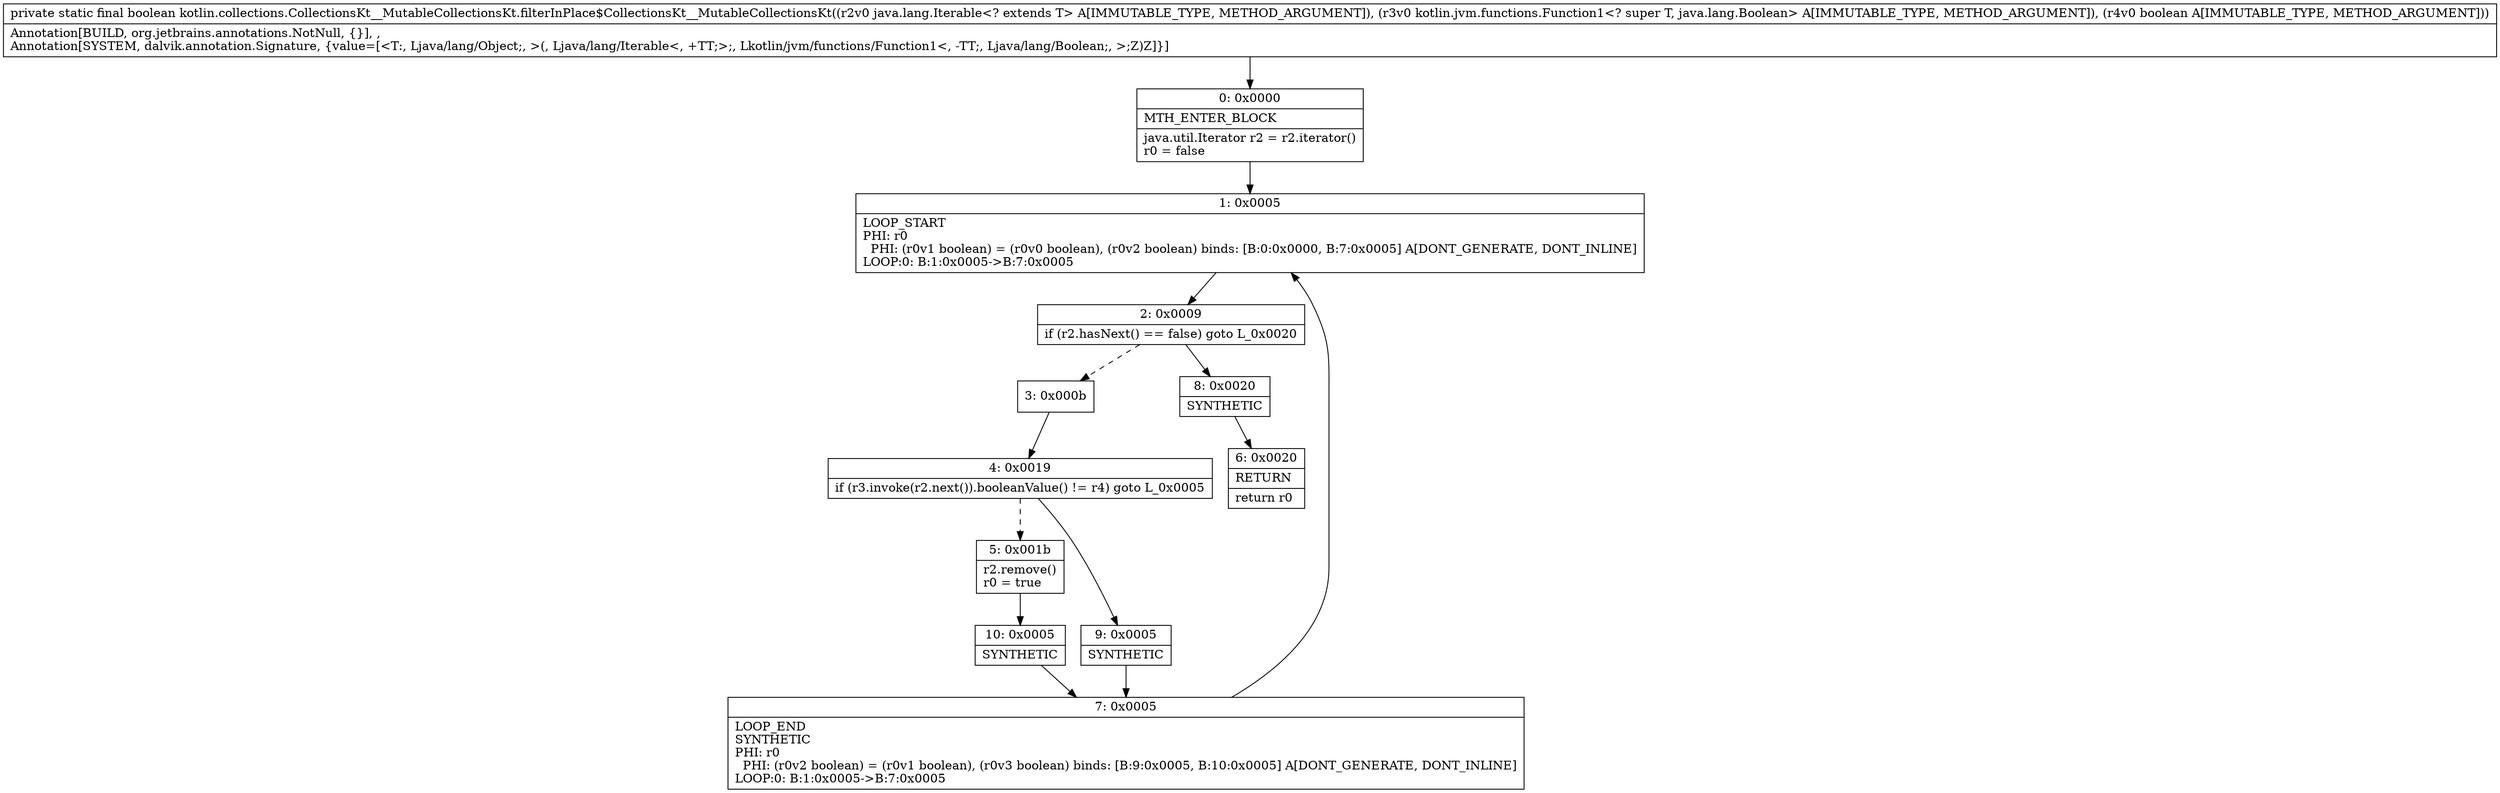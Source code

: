 digraph "CFG forkotlin.collections.CollectionsKt__MutableCollectionsKt.filterInPlace$CollectionsKt__MutableCollectionsKt(Ljava\/lang\/Iterable;Lkotlin\/jvm\/functions\/Function1;Z)Z" {
Node_0 [shape=record,label="{0\:\ 0x0000|MTH_ENTER_BLOCK\l|java.util.Iterator r2 = r2.iterator()\lr0 = false\l}"];
Node_1 [shape=record,label="{1\:\ 0x0005|LOOP_START\lPHI: r0 \l  PHI: (r0v1 boolean) = (r0v0 boolean), (r0v2 boolean) binds: [B:0:0x0000, B:7:0x0005] A[DONT_GENERATE, DONT_INLINE]\lLOOP:0: B:1:0x0005\-\>B:7:0x0005\l}"];
Node_2 [shape=record,label="{2\:\ 0x0009|if (r2.hasNext() == false) goto L_0x0020\l}"];
Node_3 [shape=record,label="{3\:\ 0x000b}"];
Node_4 [shape=record,label="{4\:\ 0x0019|if (r3.invoke(r2.next()).booleanValue() != r4) goto L_0x0005\l}"];
Node_5 [shape=record,label="{5\:\ 0x001b|r2.remove()\lr0 = true\l}"];
Node_6 [shape=record,label="{6\:\ 0x0020|RETURN\l|return r0\l}"];
Node_7 [shape=record,label="{7\:\ 0x0005|LOOP_END\lSYNTHETIC\lPHI: r0 \l  PHI: (r0v2 boolean) = (r0v1 boolean), (r0v3 boolean) binds: [B:9:0x0005, B:10:0x0005] A[DONT_GENERATE, DONT_INLINE]\lLOOP:0: B:1:0x0005\-\>B:7:0x0005\l}"];
Node_8 [shape=record,label="{8\:\ 0x0020|SYNTHETIC\l}"];
Node_9 [shape=record,label="{9\:\ 0x0005|SYNTHETIC\l}"];
Node_10 [shape=record,label="{10\:\ 0x0005|SYNTHETIC\l}"];
MethodNode[shape=record,label="{private static final boolean kotlin.collections.CollectionsKt__MutableCollectionsKt.filterInPlace$CollectionsKt__MutableCollectionsKt((r2v0 java.lang.Iterable\<? extends T\> A[IMMUTABLE_TYPE, METHOD_ARGUMENT]), (r3v0 kotlin.jvm.functions.Function1\<? super T, java.lang.Boolean\> A[IMMUTABLE_TYPE, METHOD_ARGUMENT]), (r4v0 boolean A[IMMUTABLE_TYPE, METHOD_ARGUMENT]))  | Annotation[BUILD, org.jetbrains.annotations.NotNull, \{\}], , \lAnnotation[SYSTEM, dalvik.annotation.Signature, \{value=[\<T:, Ljava\/lang\/Object;, \>(, Ljava\/lang\/Iterable\<, +TT;\>;, Lkotlin\/jvm\/functions\/Function1\<, \-TT;, Ljava\/lang\/Boolean;, \>;Z)Z]\}]\l}"];
MethodNode -> Node_0;
Node_0 -> Node_1;
Node_1 -> Node_2;
Node_2 -> Node_3[style=dashed];
Node_2 -> Node_8;
Node_3 -> Node_4;
Node_4 -> Node_5[style=dashed];
Node_4 -> Node_9;
Node_5 -> Node_10;
Node_7 -> Node_1;
Node_8 -> Node_6;
Node_9 -> Node_7;
Node_10 -> Node_7;
}

